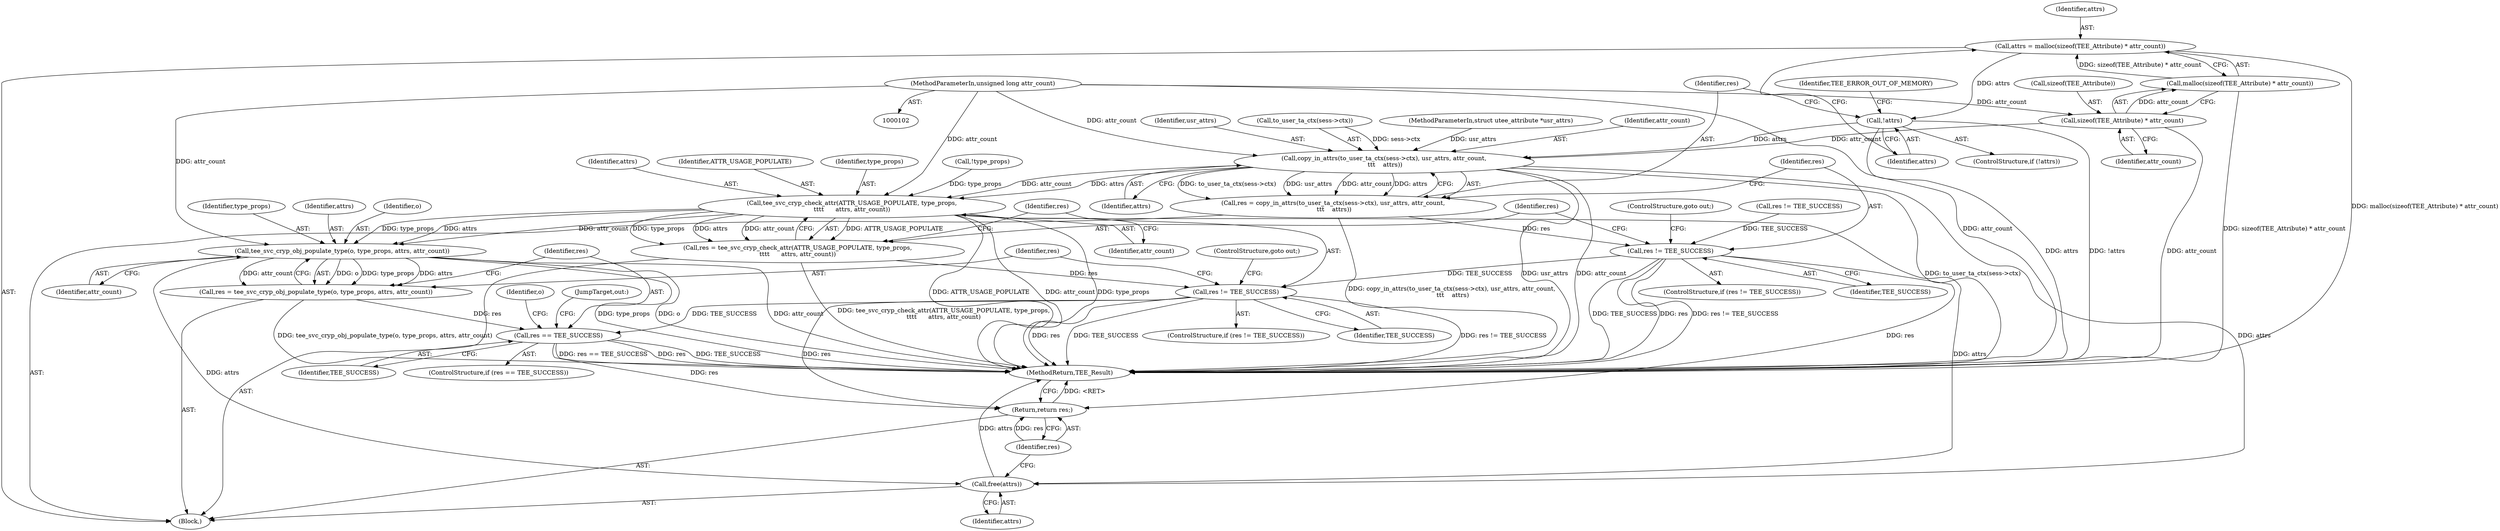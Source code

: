 digraph "0_optee_os_b60e1cee406a1ff521145ab9534370dfb85dd592@pointer" {
"1000180" [label="(Call,attrs = malloc(sizeof(TEE_Attribute) * attr_count))"];
"1000182" [label="(Call,malloc(sizeof(TEE_Attribute) * attr_count))"];
"1000183" [label="(Call,sizeof(TEE_Attribute) * attr_count)"];
"1000105" [label="(MethodParameterIn,unsigned long attr_count)"];
"1000188" [label="(Call,!attrs)"];
"1000194" [label="(Call,copy_in_attrs(to_user_ta_ctx(sess->ctx), usr_attrs, attr_count,\n \t\t\t    attrs))"];
"1000192" [label="(Call,res = copy_in_attrs(to_user_ta_ctx(sess->ctx), usr_attrs, attr_count,\n \t\t\t    attrs))"];
"1000203" [label="(Call,res != TEE_SUCCESS)"];
"1000215" [label="(Call,res != TEE_SUCCESS)"];
"1000227" [label="(Call,res == TEE_SUCCESS)"];
"1000240" [label="(Return,return res;)"];
"1000209" [label="(Call,tee_svc_cryp_check_attr(ATTR_USAGE_POPULATE, type_props,\n\t\t\t\t      attrs, attr_count))"];
"1000207" [label="(Call,res = tee_svc_cryp_check_attr(ATTR_USAGE_POPULATE, type_props,\n\t\t\t\t      attrs, attr_count))"];
"1000221" [label="(Call,tee_svc_cryp_obj_populate_type(o, type_props, attrs, attr_count))"];
"1000219" [label="(Call,res = tee_svc_cryp_obj_populate_type(o, type_props, attrs, attr_count))"];
"1000238" [label="(Call,free(attrs))"];
"1000199" [label="(Identifier,usr_attrs)"];
"1000202" [label="(ControlStructure,if (res != TEE_SUCCESS))"];
"1000182" [label="(Call,malloc(sizeof(TEE_Attribute) * attr_count))"];
"1000208" [label="(Identifier,res)"];
"1000238" [label="(Call,free(attrs))"];
"1000212" [label="(Identifier,attrs)"];
"1000241" [label="(Identifier,res)"];
"1000220" [label="(Identifier,res)"];
"1000227" [label="(Call,res == TEE_SUCCESS)"];
"1000223" [label="(Identifier,type_props)"];
"1000210" [label="(Identifier,ATTR_USAGE_POPULATE)"];
"1000106" [label="(Block,)"];
"1000207" [label="(Call,res = tee_svc_cryp_check_attr(ATTR_USAGE_POPULATE, type_props,\n\t\t\t\t      attrs, attr_count))"];
"1000224" [label="(Identifier,attrs)"];
"1000184" [label="(Call,sizeof(TEE_Attribute))"];
"1000194" [label="(Call,copy_in_attrs(to_user_ta_ctx(sess->ctx), usr_attrs, attr_count,\n \t\t\t    attrs))"];
"1000189" [label="(Identifier,attrs)"];
"1000214" [label="(ControlStructure,if (res != TEE_SUCCESS))"];
"1000225" [label="(Identifier,attr_count)"];
"1000233" [label="(Identifier,o)"];
"1000239" [label="(Identifier,attrs)"];
"1000213" [label="(Identifier,attr_count)"];
"1000218" [label="(ControlStructure,goto out;)"];
"1000228" [label="(Identifier,res)"];
"1000187" [label="(ControlStructure,if (!attrs))"];
"1000215" [label="(Call,res != TEE_SUCCESS)"];
"1000216" [label="(Identifier,res)"];
"1000191" [label="(Identifier,TEE_ERROR_OUT_OF_MEMORY)"];
"1000219" [label="(Call,res = tee_svc_cryp_obj_populate_type(o, type_props, attrs, attr_count))"];
"1000222" [label="(Identifier,o)"];
"1000203" [label="(Call,res != TEE_SUCCESS)"];
"1000237" [label="(JumpTarget,out:)"];
"1000211" [label="(Identifier,type_props)"];
"1000176" [label="(Call,!type_props)"];
"1000193" [label="(Identifier,res)"];
"1000188" [label="(Call,!attrs)"];
"1000204" [label="(Identifier,res)"];
"1000105" [label="(MethodParameterIn,unsigned long attr_count)"];
"1000192" [label="(Call,res = copy_in_attrs(to_user_ta_ctx(sess->ctx), usr_attrs, attr_count,\n \t\t\t    attrs))"];
"1000240" [label="(Return,return res;)"];
"1000217" [label="(Identifier,TEE_SUCCESS)"];
"1000221" [label="(Call,tee_svc_cryp_obj_populate_type(o, type_props, attrs, attr_count))"];
"1000183" [label="(Call,sizeof(TEE_Attribute) * attr_count)"];
"1000104" [label="(MethodParameterIn,struct utee_attribute *usr_attrs)"];
"1000180" [label="(Call,attrs = malloc(sizeof(TEE_Attribute) * attr_count))"];
"1000226" [label="(ControlStructure,if (res == TEE_SUCCESS))"];
"1000201" [label="(Identifier,attrs)"];
"1000200" [label="(Identifier,attr_count)"];
"1000242" [label="(MethodReturn,TEE_Result)"];
"1000205" [label="(Identifier,TEE_SUCCESS)"];
"1000229" [label="(Identifier,TEE_SUCCESS)"];
"1000206" [label="(ControlStructure,goto out;)"];
"1000195" [label="(Call,to_user_ta_ctx(sess->ctx))"];
"1000181" [label="(Identifier,attrs)"];
"1000209" [label="(Call,tee_svc_cryp_check_attr(ATTR_USAGE_POPULATE, type_props,\n\t\t\t\t      attrs, attr_count))"];
"1000138" [label="(Call,res != TEE_SUCCESS)"];
"1000186" [label="(Identifier,attr_count)"];
"1000180" -> "1000106"  [label="AST: "];
"1000180" -> "1000182"  [label="CFG: "];
"1000181" -> "1000180"  [label="AST: "];
"1000182" -> "1000180"  [label="AST: "];
"1000189" -> "1000180"  [label="CFG: "];
"1000180" -> "1000242"  [label="DDG: malloc(sizeof(TEE_Attribute) * attr_count)"];
"1000182" -> "1000180"  [label="DDG: sizeof(TEE_Attribute) * attr_count"];
"1000180" -> "1000188"  [label="DDG: attrs"];
"1000182" -> "1000183"  [label="CFG: "];
"1000183" -> "1000182"  [label="AST: "];
"1000182" -> "1000242"  [label="DDG: sizeof(TEE_Attribute) * attr_count"];
"1000183" -> "1000182"  [label="DDG: attr_count"];
"1000183" -> "1000186"  [label="CFG: "];
"1000184" -> "1000183"  [label="AST: "];
"1000186" -> "1000183"  [label="AST: "];
"1000183" -> "1000242"  [label="DDG: attr_count"];
"1000105" -> "1000183"  [label="DDG: attr_count"];
"1000183" -> "1000194"  [label="DDG: attr_count"];
"1000105" -> "1000102"  [label="AST: "];
"1000105" -> "1000242"  [label="DDG: attr_count"];
"1000105" -> "1000194"  [label="DDG: attr_count"];
"1000105" -> "1000209"  [label="DDG: attr_count"];
"1000105" -> "1000221"  [label="DDG: attr_count"];
"1000188" -> "1000187"  [label="AST: "];
"1000188" -> "1000189"  [label="CFG: "];
"1000189" -> "1000188"  [label="AST: "];
"1000191" -> "1000188"  [label="CFG: "];
"1000193" -> "1000188"  [label="CFG: "];
"1000188" -> "1000242"  [label="DDG: !attrs"];
"1000188" -> "1000242"  [label="DDG: attrs"];
"1000188" -> "1000194"  [label="DDG: attrs"];
"1000194" -> "1000192"  [label="AST: "];
"1000194" -> "1000201"  [label="CFG: "];
"1000195" -> "1000194"  [label="AST: "];
"1000199" -> "1000194"  [label="AST: "];
"1000200" -> "1000194"  [label="AST: "];
"1000201" -> "1000194"  [label="AST: "];
"1000192" -> "1000194"  [label="CFG: "];
"1000194" -> "1000242"  [label="DDG: usr_attrs"];
"1000194" -> "1000242"  [label="DDG: attr_count"];
"1000194" -> "1000242"  [label="DDG: to_user_ta_ctx(sess->ctx)"];
"1000194" -> "1000192"  [label="DDG: to_user_ta_ctx(sess->ctx)"];
"1000194" -> "1000192"  [label="DDG: usr_attrs"];
"1000194" -> "1000192"  [label="DDG: attr_count"];
"1000194" -> "1000192"  [label="DDG: attrs"];
"1000195" -> "1000194"  [label="DDG: sess->ctx"];
"1000104" -> "1000194"  [label="DDG: usr_attrs"];
"1000194" -> "1000209"  [label="DDG: attrs"];
"1000194" -> "1000209"  [label="DDG: attr_count"];
"1000194" -> "1000238"  [label="DDG: attrs"];
"1000192" -> "1000106"  [label="AST: "];
"1000193" -> "1000192"  [label="AST: "];
"1000204" -> "1000192"  [label="CFG: "];
"1000192" -> "1000242"  [label="DDG: copy_in_attrs(to_user_ta_ctx(sess->ctx), usr_attrs, attr_count,\n \t\t\t    attrs)"];
"1000192" -> "1000203"  [label="DDG: res"];
"1000203" -> "1000202"  [label="AST: "];
"1000203" -> "1000205"  [label="CFG: "];
"1000204" -> "1000203"  [label="AST: "];
"1000205" -> "1000203"  [label="AST: "];
"1000206" -> "1000203"  [label="CFG: "];
"1000208" -> "1000203"  [label="CFG: "];
"1000203" -> "1000242"  [label="DDG: TEE_SUCCESS"];
"1000203" -> "1000242"  [label="DDG: res"];
"1000203" -> "1000242"  [label="DDG: res != TEE_SUCCESS"];
"1000138" -> "1000203"  [label="DDG: TEE_SUCCESS"];
"1000203" -> "1000215"  [label="DDG: TEE_SUCCESS"];
"1000203" -> "1000240"  [label="DDG: res"];
"1000215" -> "1000214"  [label="AST: "];
"1000215" -> "1000217"  [label="CFG: "];
"1000216" -> "1000215"  [label="AST: "];
"1000217" -> "1000215"  [label="AST: "];
"1000218" -> "1000215"  [label="CFG: "];
"1000220" -> "1000215"  [label="CFG: "];
"1000215" -> "1000242"  [label="DDG: res"];
"1000215" -> "1000242"  [label="DDG: TEE_SUCCESS"];
"1000215" -> "1000242"  [label="DDG: res != TEE_SUCCESS"];
"1000207" -> "1000215"  [label="DDG: res"];
"1000215" -> "1000227"  [label="DDG: TEE_SUCCESS"];
"1000215" -> "1000240"  [label="DDG: res"];
"1000227" -> "1000226"  [label="AST: "];
"1000227" -> "1000229"  [label="CFG: "];
"1000228" -> "1000227"  [label="AST: "];
"1000229" -> "1000227"  [label="AST: "];
"1000233" -> "1000227"  [label="CFG: "];
"1000237" -> "1000227"  [label="CFG: "];
"1000227" -> "1000242"  [label="DDG: res == TEE_SUCCESS"];
"1000227" -> "1000242"  [label="DDG: res"];
"1000227" -> "1000242"  [label="DDG: TEE_SUCCESS"];
"1000219" -> "1000227"  [label="DDG: res"];
"1000227" -> "1000240"  [label="DDG: res"];
"1000240" -> "1000106"  [label="AST: "];
"1000240" -> "1000241"  [label="CFG: "];
"1000241" -> "1000240"  [label="AST: "];
"1000242" -> "1000240"  [label="CFG: "];
"1000240" -> "1000242"  [label="DDG: <RET>"];
"1000241" -> "1000240"  [label="DDG: res"];
"1000209" -> "1000207"  [label="AST: "];
"1000209" -> "1000213"  [label="CFG: "];
"1000210" -> "1000209"  [label="AST: "];
"1000211" -> "1000209"  [label="AST: "];
"1000212" -> "1000209"  [label="AST: "];
"1000213" -> "1000209"  [label="AST: "];
"1000207" -> "1000209"  [label="CFG: "];
"1000209" -> "1000242"  [label="DDG: ATTR_USAGE_POPULATE"];
"1000209" -> "1000242"  [label="DDG: attr_count"];
"1000209" -> "1000242"  [label="DDG: type_props"];
"1000209" -> "1000207"  [label="DDG: ATTR_USAGE_POPULATE"];
"1000209" -> "1000207"  [label="DDG: type_props"];
"1000209" -> "1000207"  [label="DDG: attrs"];
"1000209" -> "1000207"  [label="DDG: attr_count"];
"1000176" -> "1000209"  [label="DDG: type_props"];
"1000209" -> "1000221"  [label="DDG: type_props"];
"1000209" -> "1000221"  [label="DDG: attrs"];
"1000209" -> "1000221"  [label="DDG: attr_count"];
"1000209" -> "1000238"  [label="DDG: attrs"];
"1000207" -> "1000106"  [label="AST: "];
"1000208" -> "1000207"  [label="AST: "];
"1000216" -> "1000207"  [label="CFG: "];
"1000207" -> "1000242"  [label="DDG: tee_svc_cryp_check_attr(ATTR_USAGE_POPULATE, type_props,\n\t\t\t\t      attrs, attr_count)"];
"1000221" -> "1000219"  [label="AST: "];
"1000221" -> "1000225"  [label="CFG: "];
"1000222" -> "1000221"  [label="AST: "];
"1000223" -> "1000221"  [label="AST: "];
"1000224" -> "1000221"  [label="AST: "];
"1000225" -> "1000221"  [label="AST: "];
"1000219" -> "1000221"  [label="CFG: "];
"1000221" -> "1000242"  [label="DDG: attr_count"];
"1000221" -> "1000242"  [label="DDG: type_props"];
"1000221" -> "1000242"  [label="DDG: o"];
"1000221" -> "1000219"  [label="DDG: o"];
"1000221" -> "1000219"  [label="DDG: type_props"];
"1000221" -> "1000219"  [label="DDG: attrs"];
"1000221" -> "1000219"  [label="DDG: attr_count"];
"1000221" -> "1000238"  [label="DDG: attrs"];
"1000219" -> "1000106"  [label="AST: "];
"1000220" -> "1000219"  [label="AST: "];
"1000228" -> "1000219"  [label="CFG: "];
"1000219" -> "1000242"  [label="DDG: tee_svc_cryp_obj_populate_type(o, type_props, attrs, attr_count)"];
"1000238" -> "1000106"  [label="AST: "];
"1000238" -> "1000239"  [label="CFG: "];
"1000239" -> "1000238"  [label="AST: "];
"1000241" -> "1000238"  [label="CFG: "];
"1000238" -> "1000242"  [label="DDG: attrs"];
}
